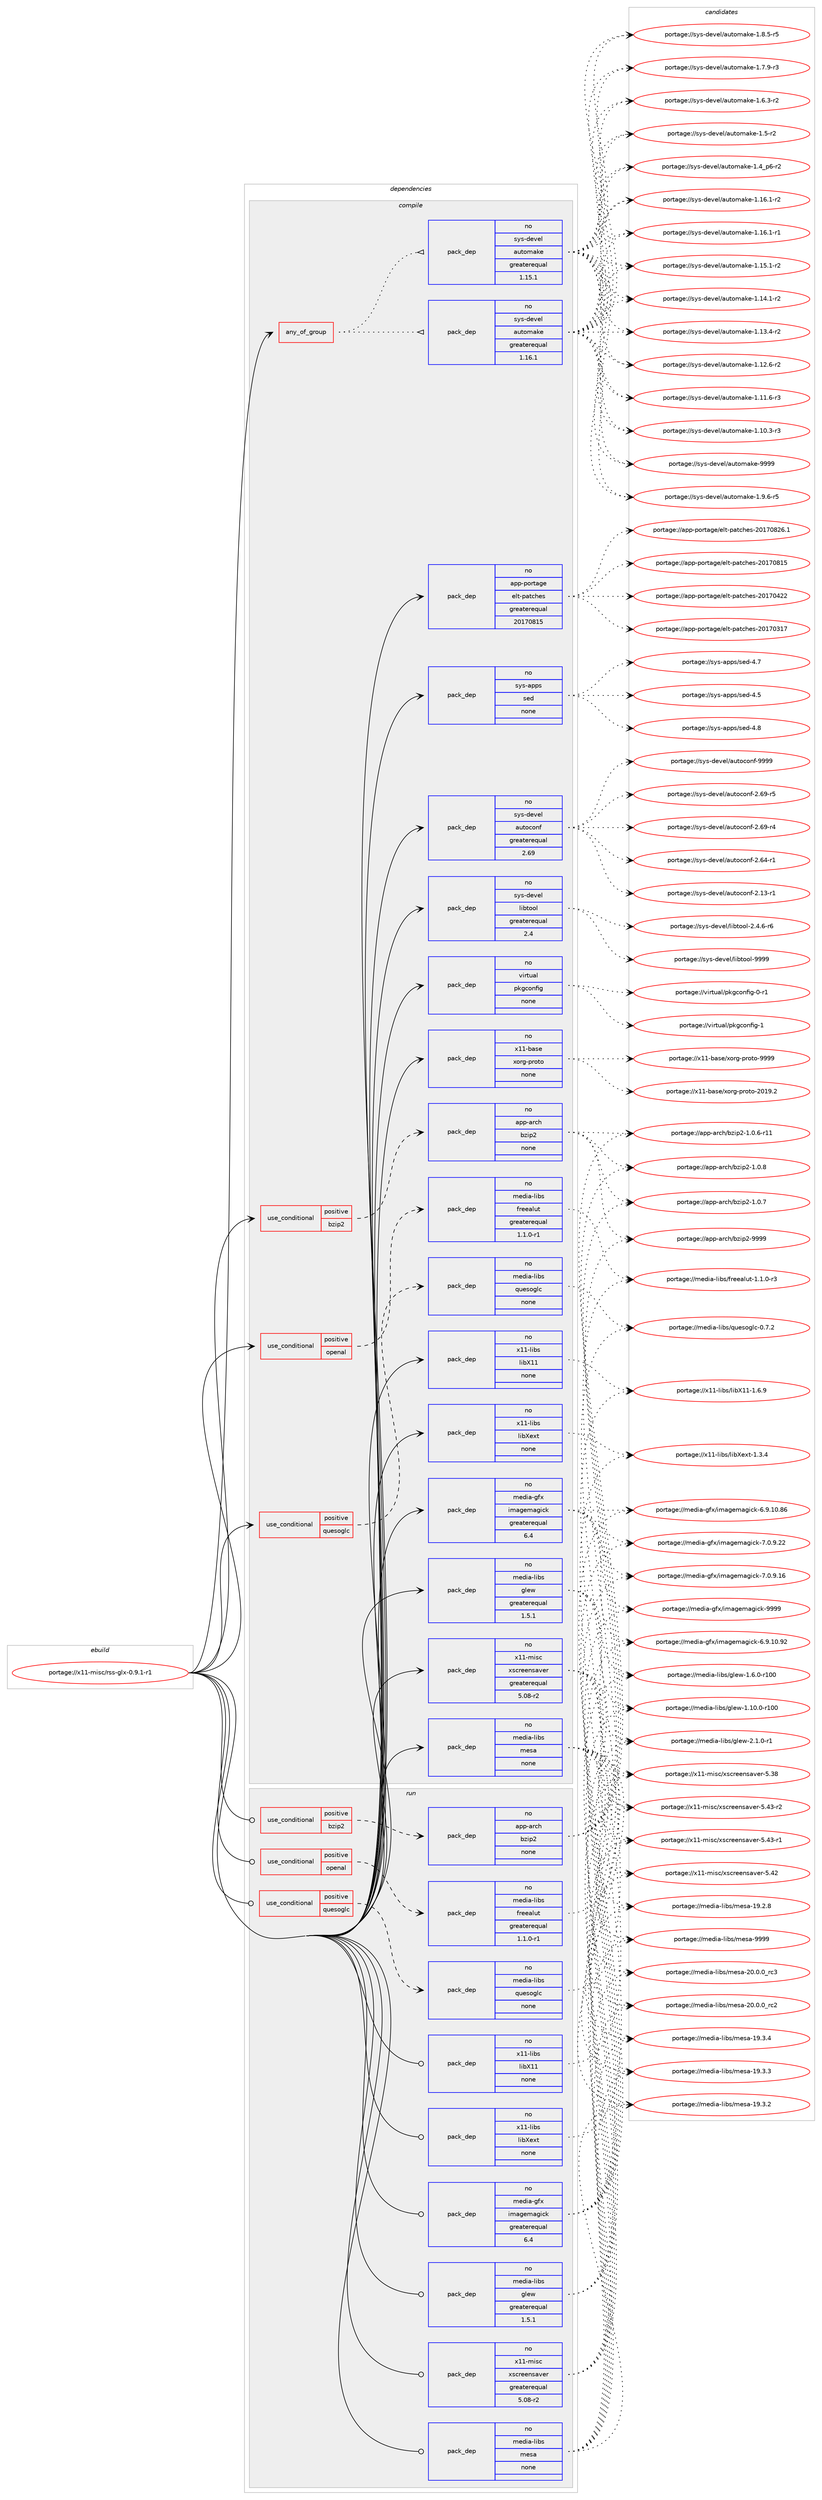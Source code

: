 digraph prolog {

# *************
# Graph options
# *************

newrank=true;
concentrate=true;
compound=true;
graph [rankdir=LR,fontname=Helvetica,fontsize=10,ranksep=1.5];#, ranksep=2.5, nodesep=0.2];
edge  [arrowhead=vee];
node  [fontname=Helvetica,fontsize=10];

# **********
# The ebuild
# **********

subgraph cluster_leftcol {
color=gray;
rank=same;
label=<<i>ebuild</i>>;
id [label="portage://x11-misc/rss-glx-0.9.1-r1", color=red, width=4, href="../x11-misc/rss-glx-0.9.1-r1.svg"];
}

# ****************
# The dependencies
# ****************

subgraph cluster_midcol {
color=gray;
label=<<i>dependencies</i>>;
subgraph cluster_compile {
fillcolor="#eeeeee";
style=filled;
label=<<i>compile</i>>;
subgraph any194 {
dependency12792 [label=<<TABLE BORDER="0" CELLBORDER="1" CELLSPACING="0" CELLPADDING="4"><TR><TD CELLPADDING="10">any_of_group</TD></TR></TABLE>>, shape=none, color=red];subgraph pack10779 {
dependency12793 [label=<<TABLE BORDER="0" CELLBORDER="1" CELLSPACING="0" CELLPADDING="4" WIDTH="220"><TR><TD ROWSPAN="6" CELLPADDING="30">pack_dep</TD></TR><TR><TD WIDTH="110">no</TD></TR><TR><TD>sys-devel</TD></TR><TR><TD>automake</TD></TR><TR><TD>greaterequal</TD></TR><TR><TD>1.16.1</TD></TR></TABLE>>, shape=none, color=blue];
}
dependency12792:e -> dependency12793:w [weight=20,style="dotted",arrowhead="oinv"];
subgraph pack10780 {
dependency12794 [label=<<TABLE BORDER="0" CELLBORDER="1" CELLSPACING="0" CELLPADDING="4" WIDTH="220"><TR><TD ROWSPAN="6" CELLPADDING="30">pack_dep</TD></TR><TR><TD WIDTH="110">no</TD></TR><TR><TD>sys-devel</TD></TR><TR><TD>automake</TD></TR><TR><TD>greaterequal</TD></TR><TR><TD>1.15.1</TD></TR></TABLE>>, shape=none, color=blue];
}
dependency12792:e -> dependency12794:w [weight=20,style="dotted",arrowhead="oinv"];
}
id:e -> dependency12792:w [weight=20,style="solid",arrowhead="vee"];
subgraph cond1807 {
dependency12795 [label=<<TABLE BORDER="0" CELLBORDER="1" CELLSPACING="0" CELLPADDING="4"><TR><TD ROWSPAN="3" CELLPADDING="10">use_conditional</TD></TR><TR><TD>positive</TD></TR><TR><TD>bzip2</TD></TR></TABLE>>, shape=none, color=red];
subgraph pack10781 {
dependency12796 [label=<<TABLE BORDER="0" CELLBORDER="1" CELLSPACING="0" CELLPADDING="4" WIDTH="220"><TR><TD ROWSPAN="6" CELLPADDING="30">pack_dep</TD></TR><TR><TD WIDTH="110">no</TD></TR><TR><TD>app-arch</TD></TR><TR><TD>bzip2</TD></TR><TR><TD>none</TD></TR><TR><TD></TD></TR></TABLE>>, shape=none, color=blue];
}
dependency12795:e -> dependency12796:w [weight=20,style="dashed",arrowhead="vee"];
}
id:e -> dependency12795:w [weight=20,style="solid",arrowhead="vee"];
subgraph cond1808 {
dependency12797 [label=<<TABLE BORDER="0" CELLBORDER="1" CELLSPACING="0" CELLPADDING="4"><TR><TD ROWSPAN="3" CELLPADDING="10">use_conditional</TD></TR><TR><TD>positive</TD></TR><TR><TD>openal</TD></TR></TABLE>>, shape=none, color=red];
subgraph pack10782 {
dependency12798 [label=<<TABLE BORDER="0" CELLBORDER="1" CELLSPACING="0" CELLPADDING="4" WIDTH="220"><TR><TD ROWSPAN="6" CELLPADDING="30">pack_dep</TD></TR><TR><TD WIDTH="110">no</TD></TR><TR><TD>media-libs</TD></TR><TR><TD>freealut</TD></TR><TR><TD>greaterequal</TD></TR><TR><TD>1.1.0-r1</TD></TR></TABLE>>, shape=none, color=blue];
}
dependency12797:e -> dependency12798:w [weight=20,style="dashed",arrowhead="vee"];
}
id:e -> dependency12797:w [weight=20,style="solid",arrowhead="vee"];
subgraph cond1809 {
dependency12799 [label=<<TABLE BORDER="0" CELLBORDER="1" CELLSPACING="0" CELLPADDING="4"><TR><TD ROWSPAN="3" CELLPADDING="10">use_conditional</TD></TR><TR><TD>positive</TD></TR><TR><TD>quesoglc</TD></TR></TABLE>>, shape=none, color=red];
subgraph pack10783 {
dependency12800 [label=<<TABLE BORDER="0" CELLBORDER="1" CELLSPACING="0" CELLPADDING="4" WIDTH="220"><TR><TD ROWSPAN="6" CELLPADDING="30">pack_dep</TD></TR><TR><TD WIDTH="110">no</TD></TR><TR><TD>media-libs</TD></TR><TR><TD>quesoglc</TD></TR><TR><TD>none</TD></TR><TR><TD></TD></TR></TABLE>>, shape=none, color=blue];
}
dependency12799:e -> dependency12800:w [weight=20,style="dashed",arrowhead="vee"];
}
id:e -> dependency12799:w [weight=20,style="solid",arrowhead="vee"];
subgraph pack10784 {
dependency12801 [label=<<TABLE BORDER="0" CELLBORDER="1" CELLSPACING="0" CELLPADDING="4" WIDTH="220"><TR><TD ROWSPAN="6" CELLPADDING="30">pack_dep</TD></TR><TR><TD WIDTH="110">no</TD></TR><TR><TD>app-portage</TD></TR><TR><TD>elt-patches</TD></TR><TR><TD>greaterequal</TD></TR><TR><TD>20170815</TD></TR></TABLE>>, shape=none, color=blue];
}
id:e -> dependency12801:w [weight=20,style="solid",arrowhead="vee"];
subgraph pack10785 {
dependency12802 [label=<<TABLE BORDER="0" CELLBORDER="1" CELLSPACING="0" CELLPADDING="4" WIDTH="220"><TR><TD ROWSPAN="6" CELLPADDING="30">pack_dep</TD></TR><TR><TD WIDTH="110">no</TD></TR><TR><TD>media-gfx</TD></TR><TR><TD>imagemagick</TD></TR><TR><TD>greaterequal</TD></TR><TR><TD>6.4</TD></TR></TABLE>>, shape=none, color=blue];
}
id:e -> dependency12802:w [weight=20,style="solid",arrowhead="vee"];
subgraph pack10786 {
dependency12803 [label=<<TABLE BORDER="0" CELLBORDER="1" CELLSPACING="0" CELLPADDING="4" WIDTH="220"><TR><TD ROWSPAN="6" CELLPADDING="30">pack_dep</TD></TR><TR><TD WIDTH="110">no</TD></TR><TR><TD>media-libs</TD></TR><TR><TD>glew</TD></TR><TR><TD>greaterequal</TD></TR><TR><TD>1.5.1</TD></TR></TABLE>>, shape=none, color=blue];
}
id:e -> dependency12803:w [weight=20,style="solid",arrowhead="vee"];
subgraph pack10787 {
dependency12804 [label=<<TABLE BORDER="0" CELLBORDER="1" CELLSPACING="0" CELLPADDING="4" WIDTH="220"><TR><TD ROWSPAN="6" CELLPADDING="30">pack_dep</TD></TR><TR><TD WIDTH="110">no</TD></TR><TR><TD>media-libs</TD></TR><TR><TD>mesa</TD></TR><TR><TD>none</TD></TR><TR><TD></TD></TR></TABLE>>, shape=none, color=blue];
}
id:e -> dependency12804:w [weight=20,style="solid",arrowhead="vee"];
subgraph pack10788 {
dependency12805 [label=<<TABLE BORDER="0" CELLBORDER="1" CELLSPACING="0" CELLPADDING="4" WIDTH="220"><TR><TD ROWSPAN="6" CELLPADDING="30">pack_dep</TD></TR><TR><TD WIDTH="110">no</TD></TR><TR><TD>sys-apps</TD></TR><TR><TD>sed</TD></TR><TR><TD>none</TD></TR><TR><TD></TD></TR></TABLE>>, shape=none, color=blue];
}
id:e -> dependency12805:w [weight=20,style="solid",arrowhead="vee"];
subgraph pack10789 {
dependency12806 [label=<<TABLE BORDER="0" CELLBORDER="1" CELLSPACING="0" CELLPADDING="4" WIDTH="220"><TR><TD ROWSPAN="6" CELLPADDING="30">pack_dep</TD></TR><TR><TD WIDTH="110">no</TD></TR><TR><TD>sys-devel</TD></TR><TR><TD>autoconf</TD></TR><TR><TD>greaterequal</TD></TR><TR><TD>2.69</TD></TR></TABLE>>, shape=none, color=blue];
}
id:e -> dependency12806:w [weight=20,style="solid",arrowhead="vee"];
subgraph pack10790 {
dependency12807 [label=<<TABLE BORDER="0" CELLBORDER="1" CELLSPACING="0" CELLPADDING="4" WIDTH="220"><TR><TD ROWSPAN="6" CELLPADDING="30">pack_dep</TD></TR><TR><TD WIDTH="110">no</TD></TR><TR><TD>sys-devel</TD></TR><TR><TD>libtool</TD></TR><TR><TD>greaterequal</TD></TR><TR><TD>2.4</TD></TR></TABLE>>, shape=none, color=blue];
}
id:e -> dependency12807:w [weight=20,style="solid",arrowhead="vee"];
subgraph pack10791 {
dependency12808 [label=<<TABLE BORDER="0" CELLBORDER="1" CELLSPACING="0" CELLPADDING="4" WIDTH="220"><TR><TD ROWSPAN="6" CELLPADDING="30">pack_dep</TD></TR><TR><TD WIDTH="110">no</TD></TR><TR><TD>virtual</TD></TR><TR><TD>pkgconfig</TD></TR><TR><TD>none</TD></TR><TR><TD></TD></TR></TABLE>>, shape=none, color=blue];
}
id:e -> dependency12808:w [weight=20,style="solid",arrowhead="vee"];
subgraph pack10792 {
dependency12809 [label=<<TABLE BORDER="0" CELLBORDER="1" CELLSPACING="0" CELLPADDING="4" WIDTH="220"><TR><TD ROWSPAN="6" CELLPADDING="30">pack_dep</TD></TR><TR><TD WIDTH="110">no</TD></TR><TR><TD>x11-base</TD></TR><TR><TD>xorg-proto</TD></TR><TR><TD>none</TD></TR><TR><TD></TD></TR></TABLE>>, shape=none, color=blue];
}
id:e -> dependency12809:w [weight=20,style="solid",arrowhead="vee"];
subgraph pack10793 {
dependency12810 [label=<<TABLE BORDER="0" CELLBORDER="1" CELLSPACING="0" CELLPADDING="4" WIDTH="220"><TR><TD ROWSPAN="6" CELLPADDING="30">pack_dep</TD></TR><TR><TD WIDTH="110">no</TD></TR><TR><TD>x11-libs</TD></TR><TR><TD>libX11</TD></TR><TR><TD>none</TD></TR><TR><TD></TD></TR></TABLE>>, shape=none, color=blue];
}
id:e -> dependency12810:w [weight=20,style="solid",arrowhead="vee"];
subgraph pack10794 {
dependency12811 [label=<<TABLE BORDER="0" CELLBORDER="1" CELLSPACING="0" CELLPADDING="4" WIDTH="220"><TR><TD ROWSPAN="6" CELLPADDING="30">pack_dep</TD></TR><TR><TD WIDTH="110">no</TD></TR><TR><TD>x11-libs</TD></TR><TR><TD>libXext</TD></TR><TR><TD>none</TD></TR><TR><TD></TD></TR></TABLE>>, shape=none, color=blue];
}
id:e -> dependency12811:w [weight=20,style="solid",arrowhead="vee"];
subgraph pack10795 {
dependency12812 [label=<<TABLE BORDER="0" CELLBORDER="1" CELLSPACING="0" CELLPADDING="4" WIDTH="220"><TR><TD ROWSPAN="6" CELLPADDING="30">pack_dep</TD></TR><TR><TD WIDTH="110">no</TD></TR><TR><TD>x11-misc</TD></TR><TR><TD>xscreensaver</TD></TR><TR><TD>greaterequal</TD></TR><TR><TD>5.08-r2</TD></TR></TABLE>>, shape=none, color=blue];
}
id:e -> dependency12812:w [weight=20,style="solid",arrowhead="vee"];
}
subgraph cluster_compileandrun {
fillcolor="#eeeeee";
style=filled;
label=<<i>compile and run</i>>;
}
subgraph cluster_run {
fillcolor="#eeeeee";
style=filled;
label=<<i>run</i>>;
subgraph cond1810 {
dependency12813 [label=<<TABLE BORDER="0" CELLBORDER="1" CELLSPACING="0" CELLPADDING="4"><TR><TD ROWSPAN="3" CELLPADDING="10">use_conditional</TD></TR><TR><TD>positive</TD></TR><TR><TD>bzip2</TD></TR></TABLE>>, shape=none, color=red];
subgraph pack10796 {
dependency12814 [label=<<TABLE BORDER="0" CELLBORDER="1" CELLSPACING="0" CELLPADDING="4" WIDTH="220"><TR><TD ROWSPAN="6" CELLPADDING="30">pack_dep</TD></TR><TR><TD WIDTH="110">no</TD></TR><TR><TD>app-arch</TD></TR><TR><TD>bzip2</TD></TR><TR><TD>none</TD></TR><TR><TD></TD></TR></TABLE>>, shape=none, color=blue];
}
dependency12813:e -> dependency12814:w [weight=20,style="dashed",arrowhead="vee"];
}
id:e -> dependency12813:w [weight=20,style="solid",arrowhead="odot"];
subgraph cond1811 {
dependency12815 [label=<<TABLE BORDER="0" CELLBORDER="1" CELLSPACING="0" CELLPADDING="4"><TR><TD ROWSPAN="3" CELLPADDING="10">use_conditional</TD></TR><TR><TD>positive</TD></TR><TR><TD>openal</TD></TR></TABLE>>, shape=none, color=red];
subgraph pack10797 {
dependency12816 [label=<<TABLE BORDER="0" CELLBORDER="1" CELLSPACING="0" CELLPADDING="4" WIDTH="220"><TR><TD ROWSPAN="6" CELLPADDING="30">pack_dep</TD></TR><TR><TD WIDTH="110">no</TD></TR><TR><TD>media-libs</TD></TR><TR><TD>freealut</TD></TR><TR><TD>greaterequal</TD></TR><TR><TD>1.1.0-r1</TD></TR></TABLE>>, shape=none, color=blue];
}
dependency12815:e -> dependency12816:w [weight=20,style="dashed",arrowhead="vee"];
}
id:e -> dependency12815:w [weight=20,style="solid",arrowhead="odot"];
subgraph cond1812 {
dependency12817 [label=<<TABLE BORDER="0" CELLBORDER="1" CELLSPACING="0" CELLPADDING="4"><TR><TD ROWSPAN="3" CELLPADDING="10">use_conditional</TD></TR><TR><TD>positive</TD></TR><TR><TD>quesoglc</TD></TR></TABLE>>, shape=none, color=red];
subgraph pack10798 {
dependency12818 [label=<<TABLE BORDER="0" CELLBORDER="1" CELLSPACING="0" CELLPADDING="4" WIDTH="220"><TR><TD ROWSPAN="6" CELLPADDING="30">pack_dep</TD></TR><TR><TD WIDTH="110">no</TD></TR><TR><TD>media-libs</TD></TR><TR><TD>quesoglc</TD></TR><TR><TD>none</TD></TR><TR><TD></TD></TR></TABLE>>, shape=none, color=blue];
}
dependency12817:e -> dependency12818:w [weight=20,style="dashed",arrowhead="vee"];
}
id:e -> dependency12817:w [weight=20,style="solid",arrowhead="odot"];
subgraph pack10799 {
dependency12819 [label=<<TABLE BORDER="0" CELLBORDER="1" CELLSPACING="0" CELLPADDING="4" WIDTH="220"><TR><TD ROWSPAN="6" CELLPADDING="30">pack_dep</TD></TR><TR><TD WIDTH="110">no</TD></TR><TR><TD>media-gfx</TD></TR><TR><TD>imagemagick</TD></TR><TR><TD>greaterequal</TD></TR><TR><TD>6.4</TD></TR></TABLE>>, shape=none, color=blue];
}
id:e -> dependency12819:w [weight=20,style="solid",arrowhead="odot"];
subgraph pack10800 {
dependency12820 [label=<<TABLE BORDER="0" CELLBORDER="1" CELLSPACING="0" CELLPADDING="4" WIDTH="220"><TR><TD ROWSPAN="6" CELLPADDING="30">pack_dep</TD></TR><TR><TD WIDTH="110">no</TD></TR><TR><TD>media-libs</TD></TR><TR><TD>glew</TD></TR><TR><TD>greaterequal</TD></TR><TR><TD>1.5.1</TD></TR></TABLE>>, shape=none, color=blue];
}
id:e -> dependency12820:w [weight=20,style="solid",arrowhead="odot"];
subgraph pack10801 {
dependency12821 [label=<<TABLE BORDER="0" CELLBORDER="1" CELLSPACING="0" CELLPADDING="4" WIDTH="220"><TR><TD ROWSPAN="6" CELLPADDING="30">pack_dep</TD></TR><TR><TD WIDTH="110">no</TD></TR><TR><TD>media-libs</TD></TR><TR><TD>mesa</TD></TR><TR><TD>none</TD></TR><TR><TD></TD></TR></TABLE>>, shape=none, color=blue];
}
id:e -> dependency12821:w [weight=20,style="solid",arrowhead="odot"];
subgraph pack10802 {
dependency12822 [label=<<TABLE BORDER="0" CELLBORDER="1" CELLSPACING="0" CELLPADDING="4" WIDTH="220"><TR><TD ROWSPAN="6" CELLPADDING="30">pack_dep</TD></TR><TR><TD WIDTH="110">no</TD></TR><TR><TD>x11-libs</TD></TR><TR><TD>libX11</TD></TR><TR><TD>none</TD></TR><TR><TD></TD></TR></TABLE>>, shape=none, color=blue];
}
id:e -> dependency12822:w [weight=20,style="solid",arrowhead="odot"];
subgraph pack10803 {
dependency12823 [label=<<TABLE BORDER="0" CELLBORDER="1" CELLSPACING="0" CELLPADDING="4" WIDTH="220"><TR><TD ROWSPAN="6" CELLPADDING="30">pack_dep</TD></TR><TR><TD WIDTH="110">no</TD></TR><TR><TD>x11-libs</TD></TR><TR><TD>libXext</TD></TR><TR><TD>none</TD></TR><TR><TD></TD></TR></TABLE>>, shape=none, color=blue];
}
id:e -> dependency12823:w [weight=20,style="solid",arrowhead="odot"];
subgraph pack10804 {
dependency12824 [label=<<TABLE BORDER="0" CELLBORDER="1" CELLSPACING="0" CELLPADDING="4" WIDTH="220"><TR><TD ROWSPAN="6" CELLPADDING="30">pack_dep</TD></TR><TR><TD WIDTH="110">no</TD></TR><TR><TD>x11-misc</TD></TR><TR><TD>xscreensaver</TD></TR><TR><TD>greaterequal</TD></TR><TR><TD>5.08-r2</TD></TR></TABLE>>, shape=none, color=blue];
}
id:e -> dependency12824:w [weight=20,style="solid",arrowhead="odot"];
}
}

# **************
# The candidates
# **************

subgraph cluster_choices {
rank=same;
color=gray;
label=<<i>candidates</i>>;

subgraph choice10779 {
color=black;
nodesep=1;
choice115121115451001011181011084797117116111109971071014557575757 [label="portage://sys-devel/automake-9999", color=red, width=4,href="../sys-devel/automake-9999.svg"];
choice115121115451001011181011084797117116111109971071014549465746544511453 [label="portage://sys-devel/automake-1.9.6-r5", color=red, width=4,href="../sys-devel/automake-1.9.6-r5.svg"];
choice115121115451001011181011084797117116111109971071014549465646534511453 [label="portage://sys-devel/automake-1.8.5-r5", color=red, width=4,href="../sys-devel/automake-1.8.5-r5.svg"];
choice115121115451001011181011084797117116111109971071014549465546574511451 [label="portage://sys-devel/automake-1.7.9-r3", color=red, width=4,href="../sys-devel/automake-1.7.9-r3.svg"];
choice115121115451001011181011084797117116111109971071014549465446514511450 [label="portage://sys-devel/automake-1.6.3-r2", color=red, width=4,href="../sys-devel/automake-1.6.3-r2.svg"];
choice11512111545100101118101108479711711611110997107101454946534511450 [label="portage://sys-devel/automake-1.5-r2", color=red, width=4,href="../sys-devel/automake-1.5-r2.svg"];
choice115121115451001011181011084797117116111109971071014549465295112544511450 [label="portage://sys-devel/automake-1.4_p6-r2", color=red, width=4,href="../sys-devel/automake-1.4_p6-r2.svg"];
choice11512111545100101118101108479711711611110997107101454946495446494511450 [label="portage://sys-devel/automake-1.16.1-r2", color=red, width=4,href="../sys-devel/automake-1.16.1-r2.svg"];
choice11512111545100101118101108479711711611110997107101454946495446494511449 [label="portage://sys-devel/automake-1.16.1-r1", color=red, width=4,href="../sys-devel/automake-1.16.1-r1.svg"];
choice11512111545100101118101108479711711611110997107101454946495346494511450 [label="portage://sys-devel/automake-1.15.1-r2", color=red, width=4,href="../sys-devel/automake-1.15.1-r2.svg"];
choice11512111545100101118101108479711711611110997107101454946495246494511450 [label="portage://sys-devel/automake-1.14.1-r2", color=red, width=4,href="../sys-devel/automake-1.14.1-r2.svg"];
choice11512111545100101118101108479711711611110997107101454946495146524511450 [label="portage://sys-devel/automake-1.13.4-r2", color=red, width=4,href="../sys-devel/automake-1.13.4-r2.svg"];
choice11512111545100101118101108479711711611110997107101454946495046544511450 [label="portage://sys-devel/automake-1.12.6-r2", color=red, width=4,href="../sys-devel/automake-1.12.6-r2.svg"];
choice11512111545100101118101108479711711611110997107101454946494946544511451 [label="portage://sys-devel/automake-1.11.6-r3", color=red, width=4,href="../sys-devel/automake-1.11.6-r3.svg"];
choice11512111545100101118101108479711711611110997107101454946494846514511451 [label="portage://sys-devel/automake-1.10.3-r3", color=red, width=4,href="../sys-devel/automake-1.10.3-r3.svg"];
dependency12793:e -> choice115121115451001011181011084797117116111109971071014557575757:w [style=dotted,weight="100"];
dependency12793:e -> choice115121115451001011181011084797117116111109971071014549465746544511453:w [style=dotted,weight="100"];
dependency12793:e -> choice115121115451001011181011084797117116111109971071014549465646534511453:w [style=dotted,weight="100"];
dependency12793:e -> choice115121115451001011181011084797117116111109971071014549465546574511451:w [style=dotted,weight="100"];
dependency12793:e -> choice115121115451001011181011084797117116111109971071014549465446514511450:w [style=dotted,weight="100"];
dependency12793:e -> choice11512111545100101118101108479711711611110997107101454946534511450:w [style=dotted,weight="100"];
dependency12793:e -> choice115121115451001011181011084797117116111109971071014549465295112544511450:w [style=dotted,weight="100"];
dependency12793:e -> choice11512111545100101118101108479711711611110997107101454946495446494511450:w [style=dotted,weight="100"];
dependency12793:e -> choice11512111545100101118101108479711711611110997107101454946495446494511449:w [style=dotted,weight="100"];
dependency12793:e -> choice11512111545100101118101108479711711611110997107101454946495346494511450:w [style=dotted,weight="100"];
dependency12793:e -> choice11512111545100101118101108479711711611110997107101454946495246494511450:w [style=dotted,weight="100"];
dependency12793:e -> choice11512111545100101118101108479711711611110997107101454946495146524511450:w [style=dotted,weight="100"];
dependency12793:e -> choice11512111545100101118101108479711711611110997107101454946495046544511450:w [style=dotted,weight="100"];
dependency12793:e -> choice11512111545100101118101108479711711611110997107101454946494946544511451:w [style=dotted,weight="100"];
dependency12793:e -> choice11512111545100101118101108479711711611110997107101454946494846514511451:w [style=dotted,weight="100"];
}
subgraph choice10780 {
color=black;
nodesep=1;
choice115121115451001011181011084797117116111109971071014557575757 [label="portage://sys-devel/automake-9999", color=red, width=4,href="../sys-devel/automake-9999.svg"];
choice115121115451001011181011084797117116111109971071014549465746544511453 [label="portage://sys-devel/automake-1.9.6-r5", color=red, width=4,href="../sys-devel/automake-1.9.6-r5.svg"];
choice115121115451001011181011084797117116111109971071014549465646534511453 [label="portage://sys-devel/automake-1.8.5-r5", color=red, width=4,href="../sys-devel/automake-1.8.5-r5.svg"];
choice115121115451001011181011084797117116111109971071014549465546574511451 [label="portage://sys-devel/automake-1.7.9-r3", color=red, width=4,href="../sys-devel/automake-1.7.9-r3.svg"];
choice115121115451001011181011084797117116111109971071014549465446514511450 [label="portage://sys-devel/automake-1.6.3-r2", color=red, width=4,href="../sys-devel/automake-1.6.3-r2.svg"];
choice11512111545100101118101108479711711611110997107101454946534511450 [label="portage://sys-devel/automake-1.5-r2", color=red, width=4,href="../sys-devel/automake-1.5-r2.svg"];
choice115121115451001011181011084797117116111109971071014549465295112544511450 [label="portage://sys-devel/automake-1.4_p6-r2", color=red, width=4,href="../sys-devel/automake-1.4_p6-r2.svg"];
choice11512111545100101118101108479711711611110997107101454946495446494511450 [label="portage://sys-devel/automake-1.16.1-r2", color=red, width=4,href="../sys-devel/automake-1.16.1-r2.svg"];
choice11512111545100101118101108479711711611110997107101454946495446494511449 [label="portage://sys-devel/automake-1.16.1-r1", color=red, width=4,href="../sys-devel/automake-1.16.1-r1.svg"];
choice11512111545100101118101108479711711611110997107101454946495346494511450 [label="portage://sys-devel/automake-1.15.1-r2", color=red, width=4,href="../sys-devel/automake-1.15.1-r2.svg"];
choice11512111545100101118101108479711711611110997107101454946495246494511450 [label="portage://sys-devel/automake-1.14.1-r2", color=red, width=4,href="../sys-devel/automake-1.14.1-r2.svg"];
choice11512111545100101118101108479711711611110997107101454946495146524511450 [label="portage://sys-devel/automake-1.13.4-r2", color=red, width=4,href="../sys-devel/automake-1.13.4-r2.svg"];
choice11512111545100101118101108479711711611110997107101454946495046544511450 [label="portage://sys-devel/automake-1.12.6-r2", color=red, width=4,href="../sys-devel/automake-1.12.6-r2.svg"];
choice11512111545100101118101108479711711611110997107101454946494946544511451 [label="portage://sys-devel/automake-1.11.6-r3", color=red, width=4,href="../sys-devel/automake-1.11.6-r3.svg"];
choice11512111545100101118101108479711711611110997107101454946494846514511451 [label="portage://sys-devel/automake-1.10.3-r3", color=red, width=4,href="../sys-devel/automake-1.10.3-r3.svg"];
dependency12794:e -> choice115121115451001011181011084797117116111109971071014557575757:w [style=dotted,weight="100"];
dependency12794:e -> choice115121115451001011181011084797117116111109971071014549465746544511453:w [style=dotted,weight="100"];
dependency12794:e -> choice115121115451001011181011084797117116111109971071014549465646534511453:w [style=dotted,weight="100"];
dependency12794:e -> choice115121115451001011181011084797117116111109971071014549465546574511451:w [style=dotted,weight="100"];
dependency12794:e -> choice115121115451001011181011084797117116111109971071014549465446514511450:w [style=dotted,weight="100"];
dependency12794:e -> choice11512111545100101118101108479711711611110997107101454946534511450:w [style=dotted,weight="100"];
dependency12794:e -> choice115121115451001011181011084797117116111109971071014549465295112544511450:w [style=dotted,weight="100"];
dependency12794:e -> choice11512111545100101118101108479711711611110997107101454946495446494511450:w [style=dotted,weight="100"];
dependency12794:e -> choice11512111545100101118101108479711711611110997107101454946495446494511449:w [style=dotted,weight="100"];
dependency12794:e -> choice11512111545100101118101108479711711611110997107101454946495346494511450:w [style=dotted,weight="100"];
dependency12794:e -> choice11512111545100101118101108479711711611110997107101454946495246494511450:w [style=dotted,weight="100"];
dependency12794:e -> choice11512111545100101118101108479711711611110997107101454946495146524511450:w [style=dotted,weight="100"];
dependency12794:e -> choice11512111545100101118101108479711711611110997107101454946495046544511450:w [style=dotted,weight="100"];
dependency12794:e -> choice11512111545100101118101108479711711611110997107101454946494946544511451:w [style=dotted,weight="100"];
dependency12794:e -> choice11512111545100101118101108479711711611110997107101454946494846514511451:w [style=dotted,weight="100"];
}
subgraph choice10781 {
color=black;
nodesep=1;
choice971121124597114991044798122105112504557575757 [label="portage://app-arch/bzip2-9999", color=red, width=4,href="../app-arch/bzip2-9999.svg"];
choice97112112459711499104479812210511250454946484656 [label="portage://app-arch/bzip2-1.0.8", color=red, width=4,href="../app-arch/bzip2-1.0.8.svg"];
choice97112112459711499104479812210511250454946484655 [label="portage://app-arch/bzip2-1.0.7", color=red, width=4,href="../app-arch/bzip2-1.0.7.svg"];
choice97112112459711499104479812210511250454946484654451144949 [label="portage://app-arch/bzip2-1.0.6-r11", color=red, width=4,href="../app-arch/bzip2-1.0.6-r11.svg"];
dependency12796:e -> choice971121124597114991044798122105112504557575757:w [style=dotted,weight="100"];
dependency12796:e -> choice97112112459711499104479812210511250454946484656:w [style=dotted,weight="100"];
dependency12796:e -> choice97112112459711499104479812210511250454946484655:w [style=dotted,weight="100"];
dependency12796:e -> choice97112112459711499104479812210511250454946484654451144949:w [style=dotted,weight="100"];
}
subgraph choice10782 {
color=black;
nodesep=1;
choice10910110010597451081059811547102114101101971081171164549464946484511451 [label="portage://media-libs/freealut-1.1.0-r3", color=red, width=4,href="../media-libs/freealut-1.1.0-r3.svg"];
dependency12798:e -> choice10910110010597451081059811547102114101101971081171164549464946484511451:w [style=dotted,weight="100"];
}
subgraph choice10783 {
color=black;
nodesep=1;
choice1091011001059745108105981154711311710111511110310899454846554650 [label="portage://media-libs/quesoglc-0.7.2", color=red, width=4,href="../media-libs/quesoglc-0.7.2.svg"];
dependency12800:e -> choice1091011001059745108105981154711311710111511110310899454846554650:w [style=dotted,weight="100"];
}
subgraph choice10784 {
color=black;
nodesep=1;
choice971121124511211111411697103101471011081164511297116991041011154550484955485650544649 [label="portage://app-portage/elt-patches-20170826.1", color=red, width=4,href="../app-portage/elt-patches-20170826.1.svg"];
choice97112112451121111141169710310147101108116451129711699104101115455048495548564953 [label="portage://app-portage/elt-patches-20170815", color=red, width=4,href="../app-portage/elt-patches-20170815.svg"];
choice97112112451121111141169710310147101108116451129711699104101115455048495548525050 [label="portage://app-portage/elt-patches-20170422", color=red, width=4,href="../app-portage/elt-patches-20170422.svg"];
choice97112112451121111141169710310147101108116451129711699104101115455048495548514955 [label="portage://app-portage/elt-patches-20170317", color=red, width=4,href="../app-portage/elt-patches-20170317.svg"];
dependency12801:e -> choice971121124511211111411697103101471011081164511297116991041011154550484955485650544649:w [style=dotted,weight="100"];
dependency12801:e -> choice97112112451121111141169710310147101108116451129711699104101115455048495548564953:w [style=dotted,weight="100"];
dependency12801:e -> choice97112112451121111141169710310147101108116451129711699104101115455048495548525050:w [style=dotted,weight="100"];
dependency12801:e -> choice97112112451121111141169710310147101108116451129711699104101115455048495548514955:w [style=dotted,weight="100"];
}
subgraph choice10785 {
color=black;
nodesep=1;
choice1091011001059745103102120471051099710310110997103105991074557575757 [label="portage://media-gfx/imagemagick-9999", color=red, width=4,href="../media-gfx/imagemagick-9999.svg"];
choice109101100105974510310212047105109971031011099710310599107455546484657465050 [label="portage://media-gfx/imagemagick-7.0.9.22", color=red, width=4,href="../media-gfx/imagemagick-7.0.9.22.svg"];
choice109101100105974510310212047105109971031011099710310599107455546484657464954 [label="portage://media-gfx/imagemagick-7.0.9.16", color=red, width=4,href="../media-gfx/imagemagick-7.0.9.16.svg"];
choice10910110010597451031021204710510997103101109971031059910745544657464948465750 [label="portage://media-gfx/imagemagick-6.9.10.92", color=red, width=4,href="../media-gfx/imagemagick-6.9.10.92.svg"];
choice10910110010597451031021204710510997103101109971031059910745544657464948465654 [label="portage://media-gfx/imagemagick-6.9.10.86", color=red, width=4,href="../media-gfx/imagemagick-6.9.10.86.svg"];
dependency12802:e -> choice1091011001059745103102120471051099710310110997103105991074557575757:w [style=dotted,weight="100"];
dependency12802:e -> choice109101100105974510310212047105109971031011099710310599107455546484657465050:w [style=dotted,weight="100"];
dependency12802:e -> choice109101100105974510310212047105109971031011099710310599107455546484657464954:w [style=dotted,weight="100"];
dependency12802:e -> choice10910110010597451031021204710510997103101109971031059910745544657464948465750:w [style=dotted,weight="100"];
dependency12802:e -> choice10910110010597451031021204710510997103101109971031059910745544657464948465654:w [style=dotted,weight="100"];
}
subgraph choice10786 {
color=black;
nodesep=1;
choice109101100105974510810598115471031081011194550464946484511449 [label="portage://media-libs/glew-2.1.0-r1", color=red, width=4,href="../media-libs/glew-2.1.0-r1.svg"];
choice1091011001059745108105981154710310810111945494654464845114494848 [label="portage://media-libs/glew-1.6.0-r100", color=red, width=4,href="../media-libs/glew-1.6.0-r100.svg"];
choice109101100105974510810598115471031081011194549464948464845114494848 [label="portage://media-libs/glew-1.10.0-r100", color=red, width=4,href="../media-libs/glew-1.10.0-r100.svg"];
dependency12803:e -> choice109101100105974510810598115471031081011194550464946484511449:w [style=dotted,weight="100"];
dependency12803:e -> choice1091011001059745108105981154710310810111945494654464845114494848:w [style=dotted,weight="100"];
dependency12803:e -> choice109101100105974510810598115471031081011194549464948464845114494848:w [style=dotted,weight="100"];
}
subgraph choice10787 {
color=black;
nodesep=1;
choice10910110010597451081059811547109101115974557575757 [label="portage://media-libs/mesa-9999", color=red, width=4,href="../media-libs/mesa-9999.svg"];
choice109101100105974510810598115471091011159745504846484648951149951 [label="portage://media-libs/mesa-20.0.0_rc3", color=red, width=4,href="../media-libs/mesa-20.0.0_rc3.svg"];
choice109101100105974510810598115471091011159745504846484648951149950 [label="portage://media-libs/mesa-20.0.0_rc2", color=red, width=4,href="../media-libs/mesa-20.0.0_rc2.svg"];
choice109101100105974510810598115471091011159745495746514652 [label="portage://media-libs/mesa-19.3.4", color=red, width=4,href="../media-libs/mesa-19.3.4.svg"];
choice109101100105974510810598115471091011159745495746514651 [label="portage://media-libs/mesa-19.3.3", color=red, width=4,href="../media-libs/mesa-19.3.3.svg"];
choice109101100105974510810598115471091011159745495746514650 [label="portage://media-libs/mesa-19.3.2", color=red, width=4,href="../media-libs/mesa-19.3.2.svg"];
choice109101100105974510810598115471091011159745495746504656 [label="portage://media-libs/mesa-19.2.8", color=red, width=4,href="../media-libs/mesa-19.2.8.svg"];
dependency12804:e -> choice10910110010597451081059811547109101115974557575757:w [style=dotted,weight="100"];
dependency12804:e -> choice109101100105974510810598115471091011159745504846484648951149951:w [style=dotted,weight="100"];
dependency12804:e -> choice109101100105974510810598115471091011159745504846484648951149950:w [style=dotted,weight="100"];
dependency12804:e -> choice109101100105974510810598115471091011159745495746514652:w [style=dotted,weight="100"];
dependency12804:e -> choice109101100105974510810598115471091011159745495746514651:w [style=dotted,weight="100"];
dependency12804:e -> choice109101100105974510810598115471091011159745495746514650:w [style=dotted,weight="100"];
dependency12804:e -> choice109101100105974510810598115471091011159745495746504656:w [style=dotted,weight="100"];
}
subgraph choice10788 {
color=black;
nodesep=1;
choice11512111545971121121154711510110045524656 [label="portage://sys-apps/sed-4.8", color=red, width=4,href="../sys-apps/sed-4.8.svg"];
choice11512111545971121121154711510110045524655 [label="portage://sys-apps/sed-4.7", color=red, width=4,href="../sys-apps/sed-4.7.svg"];
choice11512111545971121121154711510110045524653 [label="portage://sys-apps/sed-4.5", color=red, width=4,href="../sys-apps/sed-4.5.svg"];
dependency12805:e -> choice11512111545971121121154711510110045524656:w [style=dotted,weight="100"];
dependency12805:e -> choice11512111545971121121154711510110045524655:w [style=dotted,weight="100"];
dependency12805:e -> choice11512111545971121121154711510110045524653:w [style=dotted,weight="100"];
}
subgraph choice10789 {
color=black;
nodesep=1;
choice115121115451001011181011084797117116111991111101024557575757 [label="portage://sys-devel/autoconf-9999", color=red, width=4,href="../sys-devel/autoconf-9999.svg"];
choice1151211154510010111810110847971171161119911111010245504654574511453 [label="portage://sys-devel/autoconf-2.69-r5", color=red, width=4,href="../sys-devel/autoconf-2.69-r5.svg"];
choice1151211154510010111810110847971171161119911111010245504654574511452 [label="portage://sys-devel/autoconf-2.69-r4", color=red, width=4,href="../sys-devel/autoconf-2.69-r4.svg"];
choice1151211154510010111810110847971171161119911111010245504654524511449 [label="portage://sys-devel/autoconf-2.64-r1", color=red, width=4,href="../sys-devel/autoconf-2.64-r1.svg"];
choice1151211154510010111810110847971171161119911111010245504649514511449 [label="portage://sys-devel/autoconf-2.13-r1", color=red, width=4,href="../sys-devel/autoconf-2.13-r1.svg"];
dependency12806:e -> choice115121115451001011181011084797117116111991111101024557575757:w [style=dotted,weight="100"];
dependency12806:e -> choice1151211154510010111810110847971171161119911111010245504654574511453:w [style=dotted,weight="100"];
dependency12806:e -> choice1151211154510010111810110847971171161119911111010245504654574511452:w [style=dotted,weight="100"];
dependency12806:e -> choice1151211154510010111810110847971171161119911111010245504654524511449:w [style=dotted,weight="100"];
dependency12806:e -> choice1151211154510010111810110847971171161119911111010245504649514511449:w [style=dotted,weight="100"];
}
subgraph choice10790 {
color=black;
nodesep=1;
choice1151211154510010111810110847108105981161111111084557575757 [label="portage://sys-devel/libtool-9999", color=red, width=4,href="../sys-devel/libtool-9999.svg"];
choice1151211154510010111810110847108105981161111111084550465246544511454 [label="portage://sys-devel/libtool-2.4.6-r6", color=red, width=4,href="../sys-devel/libtool-2.4.6-r6.svg"];
dependency12807:e -> choice1151211154510010111810110847108105981161111111084557575757:w [style=dotted,weight="100"];
dependency12807:e -> choice1151211154510010111810110847108105981161111111084550465246544511454:w [style=dotted,weight="100"];
}
subgraph choice10791 {
color=black;
nodesep=1;
choice1181051141161179710847112107103991111101021051034549 [label="portage://virtual/pkgconfig-1", color=red, width=4,href="../virtual/pkgconfig-1.svg"];
choice11810511411611797108471121071039911111010210510345484511449 [label="portage://virtual/pkgconfig-0-r1", color=red, width=4,href="../virtual/pkgconfig-0-r1.svg"];
dependency12808:e -> choice1181051141161179710847112107103991111101021051034549:w [style=dotted,weight="100"];
dependency12808:e -> choice11810511411611797108471121071039911111010210510345484511449:w [style=dotted,weight="100"];
}
subgraph choice10792 {
color=black;
nodesep=1;
choice120494945989711510147120111114103451121141111161114557575757 [label="portage://x11-base/xorg-proto-9999", color=red, width=4,href="../x11-base/xorg-proto-9999.svg"];
choice1204949459897115101471201111141034511211411111611145504849574650 [label="portage://x11-base/xorg-proto-2019.2", color=red, width=4,href="../x11-base/xorg-proto-2019.2.svg"];
dependency12809:e -> choice120494945989711510147120111114103451121141111161114557575757:w [style=dotted,weight="100"];
dependency12809:e -> choice1204949459897115101471201111141034511211411111611145504849574650:w [style=dotted,weight="100"];
}
subgraph choice10793 {
color=black;
nodesep=1;
choice120494945108105981154710810598884949454946544657 [label="portage://x11-libs/libX11-1.6.9", color=red, width=4,href="../x11-libs/libX11-1.6.9.svg"];
dependency12810:e -> choice120494945108105981154710810598884949454946544657:w [style=dotted,weight="100"];
}
subgraph choice10794 {
color=black;
nodesep=1;
choice12049494510810598115471081059888101120116454946514652 [label="portage://x11-libs/libXext-1.3.4", color=red, width=4,href="../x11-libs/libXext-1.3.4.svg"];
dependency12811:e -> choice12049494510810598115471081059888101120116454946514652:w [style=dotted,weight="100"];
}
subgraph choice10795 {
color=black;
nodesep=1;
choice1204949451091051159947120115991141011011101159711810111445534652514511450 [label="portage://x11-misc/xscreensaver-5.43-r2", color=red, width=4,href="../x11-misc/xscreensaver-5.43-r2.svg"];
choice1204949451091051159947120115991141011011101159711810111445534652514511449 [label="portage://x11-misc/xscreensaver-5.43-r1", color=red, width=4,href="../x11-misc/xscreensaver-5.43-r1.svg"];
choice120494945109105115994712011599114101101110115971181011144553465250 [label="portage://x11-misc/xscreensaver-5.42", color=red, width=4,href="../x11-misc/xscreensaver-5.42.svg"];
choice120494945109105115994712011599114101101110115971181011144553465156 [label="portage://x11-misc/xscreensaver-5.38", color=red, width=4,href="../x11-misc/xscreensaver-5.38.svg"];
dependency12812:e -> choice1204949451091051159947120115991141011011101159711810111445534652514511450:w [style=dotted,weight="100"];
dependency12812:e -> choice1204949451091051159947120115991141011011101159711810111445534652514511449:w [style=dotted,weight="100"];
dependency12812:e -> choice120494945109105115994712011599114101101110115971181011144553465250:w [style=dotted,weight="100"];
dependency12812:e -> choice120494945109105115994712011599114101101110115971181011144553465156:w [style=dotted,weight="100"];
}
subgraph choice10796 {
color=black;
nodesep=1;
choice971121124597114991044798122105112504557575757 [label="portage://app-arch/bzip2-9999", color=red, width=4,href="../app-arch/bzip2-9999.svg"];
choice97112112459711499104479812210511250454946484656 [label="portage://app-arch/bzip2-1.0.8", color=red, width=4,href="../app-arch/bzip2-1.0.8.svg"];
choice97112112459711499104479812210511250454946484655 [label="portage://app-arch/bzip2-1.0.7", color=red, width=4,href="../app-arch/bzip2-1.0.7.svg"];
choice97112112459711499104479812210511250454946484654451144949 [label="portage://app-arch/bzip2-1.0.6-r11", color=red, width=4,href="../app-arch/bzip2-1.0.6-r11.svg"];
dependency12814:e -> choice971121124597114991044798122105112504557575757:w [style=dotted,weight="100"];
dependency12814:e -> choice97112112459711499104479812210511250454946484656:w [style=dotted,weight="100"];
dependency12814:e -> choice97112112459711499104479812210511250454946484655:w [style=dotted,weight="100"];
dependency12814:e -> choice97112112459711499104479812210511250454946484654451144949:w [style=dotted,weight="100"];
}
subgraph choice10797 {
color=black;
nodesep=1;
choice10910110010597451081059811547102114101101971081171164549464946484511451 [label="portage://media-libs/freealut-1.1.0-r3", color=red, width=4,href="../media-libs/freealut-1.1.0-r3.svg"];
dependency12816:e -> choice10910110010597451081059811547102114101101971081171164549464946484511451:w [style=dotted,weight="100"];
}
subgraph choice10798 {
color=black;
nodesep=1;
choice1091011001059745108105981154711311710111511110310899454846554650 [label="portage://media-libs/quesoglc-0.7.2", color=red, width=4,href="../media-libs/quesoglc-0.7.2.svg"];
dependency12818:e -> choice1091011001059745108105981154711311710111511110310899454846554650:w [style=dotted,weight="100"];
}
subgraph choice10799 {
color=black;
nodesep=1;
choice1091011001059745103102120471051099710310110997103105991074557575757 [label="portage://media-gfx/imagemagick-9999", color=red, width=4,href="../media-gfx/imagemagick-9999.svg"];
choice109101100105974510310212047105109971031011099710310599107455546484657465050 [label="portage://media-gfx/imagemagick-7.0.9.22", color=red, width=4,href="../media-gfx/imagemagick-7.0.9.22.svg"];
choice109101100105974510310212047105109971031011099710310599107455546484657464954 [label="portage://media-gfx/imagemagick-7.0.9.16", color=red, width=4,href="../media-gfx/imagemagick-7.0.9.16.svg"];
choice10910110010597451031021204710510997103101109971031059910745544657464948465750 [label="portage://media-gfx/imagemagick-6.9.10.92", color=red, width=4,href="../media-gfx/imagemagick-6.9.10.92.svg"];
choice10910110010597451031021204710510997103101109971031059910745544657464948465654 [label="portage://media-gfx/imagemagick-6.9.10.86", color=red, width=4,href="../media-gfx/imagemagick-6.9.10.86.svg"];
dependency12819:e -> choice1091011001059745103102120471051099710310110997103105991074557575757:w [style=dotted,weight="100"];
dependency12819:e -> choice109101100105974510310212047105109971031011099710310599107455546484657465050:w [style=dotted,weight="100"];
dependency12819:e -> choice109101100105974510310212047105109971031011099710310599107455546484657464954:w [style=dotted,weight="100"];
dependency12819:e -> choice10910110010597451031021204710510997103101109971031059910745544657464948465750:w [style=dotted,weight="100"];
dependency12819:e -> choice10910110010597451031021204710510997103101109971031059910745544657464948465654:w [style=dotted,weight="100"];
}
subgraph choice10800 {
color=black;
nodesep=1;
choice109101100105974510810598115471031081011194550464946484511449 [label="portage://media-libs/glew-2.1.0-r1", color=red, width=4,href="../media-libs/glew-2.1.0-r1.svg"];
choice1091011001059745108105981154710310810111945494654464845114494848 [label="portage://media-libs/glew-1.6.0-r100", color=red, width=4,href="../media-libs/glew-1.6.0-r100.svg"];
choice109101100105974510810598115471031081011194549464948464845114494848 [label="portage://media-libs/glew-1.10.0-r100", color=red, width=4,href="../media-libs/glew-1.10.0-r100.svg"];
dependency12820:e -> choice109101100105974510810598115471031081011194550464946484511449:w [style=dotted,weight="100"];
dependency12820:e -> choice1091011001059745108105981154710310810111945494654464845114494848:w [style=dotted,weight="100"];
dependency12820:e -> choice109101100105974510810598115471031081011194549464948464845114494848:w [style=dotted,weight="100"];
}
subgraph choice10801 {
color=black;
nodesep=1;
choice10910110010597451081059811547109101115974557575757 [label="portage://media-libs/mesa-9999", color=red, width=4,href="../media-libs/mesa-9999.svg"];
choice109101100105974510810598115471091011159745504846484648951149951 [label="portage://media-libs/mesa-20.0.0_rc3", color=red, width=4,href="../media-libs/mesa-20.0.0_rc3.svg"];
choice109101100105974510810598115471091011159745504846484648951149950 [label="portage://media-libs/mesa-20.0.0_rc2", color=red, width=4,href="../media-libs/mesa-20.0.0_rc2.svg"];
choice109101100105974510810598115471091011159745495746514652 [label="portage://media-libs/mesa-19.3.4", color=red, width=4,href="../media-libs/mesa-19.3.4.svg"];
choice109101100105974510810598115471091011159745495746514651 [label="portage://media-libs/mesa-19.3.3", color=red, width=4,href="../media-libs/mesa-19.3.3.svg"];
choice109101100105974510810598115471091011159745495746514650 [label="portage://media-libs/mesa-19.3.2", color=red, width=4,href="../media-libs/mesa-19.3.2.svg"];
choice109101100105974510810598115471091011159745495746504656 [label="portage://media-libs/mesa-19.2.8", color=red, width=4,href="../media-libs/mesa-19.2.8.svg"];
dependency12821:e -> choice10910110010597451081059811547109101115974557575757:w [style=dotted,weight="100"];
dependency12821:e -> choice109101100105974510810598115471091011159745504846484648951149951:w [style=dotted,weight="100"];
dependency12821:e -> choice109101100105974510810598115471091011159745504846484648951149950:w [style=dotted,weight="100"];
dependency12821:e -> choice109101100105974510810598115471091011159745495746514652:w [style=dotted,weight="100"];
dependency12821:e -> choice109101100105974510810598115471091011159745495746514651:w [style=dotted,weight="100"];
dependency12821:e -> choice109101100105974510810598115471091011159745495746514650:w [style=dotted,weight="100"];
dependency12821:e -> choice109101100105974510810598115471091011159745495746504656:w [style=dotted,weight="100"];
}
subgraph choice10802 {
color=black;
nodesep=1;
choice120494945108105981154710810598884949454946544657 [label="portage://x11-libs/libX11-1.6.9", color=red, width=4,href="../x11-libs/libX11-1.6.9.svg"];
dependency12822:e -> choice120494945108105981154710810598884949454946544657:w [style=dotted,weight="100"];
}
subgraph choice10803 {
color=black;
nodesep=1;
choice12049494510810598115471081059888101120116454946514652 [label="portage://x11-libs/libXext-1.3.4", color=red, width=4,href="../x11-libs/libXext-1.3.4.svg"];
dependency12823:e -> choice12049494510810598115471081059888101120116454946514652:w [style=dotted,weight="100"];
}
subgraph choice10804 {
color=black;
nodesep=1;
choice1204949451091051159947120115991141011011101159711810111445534652514511450 [label="portage://x11-misc/xscreensaver-5.43-r2", color=red, width=4,href="../x11-misc/xscreensaver-5.43-r2.svg"];
choice1204949451091051159947120115991141011011101159711810111445534652514511449 [label="portage://x11-misc/xscreensaver-5.43-r1", color=red, width=4,href="../x11-misc/xscreensaver-5.43-r1.svg"];
choice120494945109105115994712011599114101101110115971181011144553465250 [label="portage://x11-misc/xscreensaver-5.42", color=red, width=4,href="../x11-misc/xscreensaver-5.42.svg"];
choice120494945109105115994712011599114101101110115971181011144553465156 [label="portage://x11-misc/xscreensaver-5.38", color=red, width=4,href="../x11-misc/xscreensaver-5.38.svg"];
dependency12824:e -> choice1204949451091051159947120115991141011011101159711810111445534652514511450:w [style=dotted,weight="100"];
dependency12824:e -> choice1204949451091051159947120115991141011011101159711810111445534652514511449:w [style=dotted,weight="100"];
dependency12824:e -> choice120494945109105115994712011599114101101110115971181011144553465250:w [style=dotted,weight="100"];
dependency12824:e -> choice120494945109105115994712011599114101101110115971181011144553465156:w [style=dotted,weight="100"];
}
}

}
